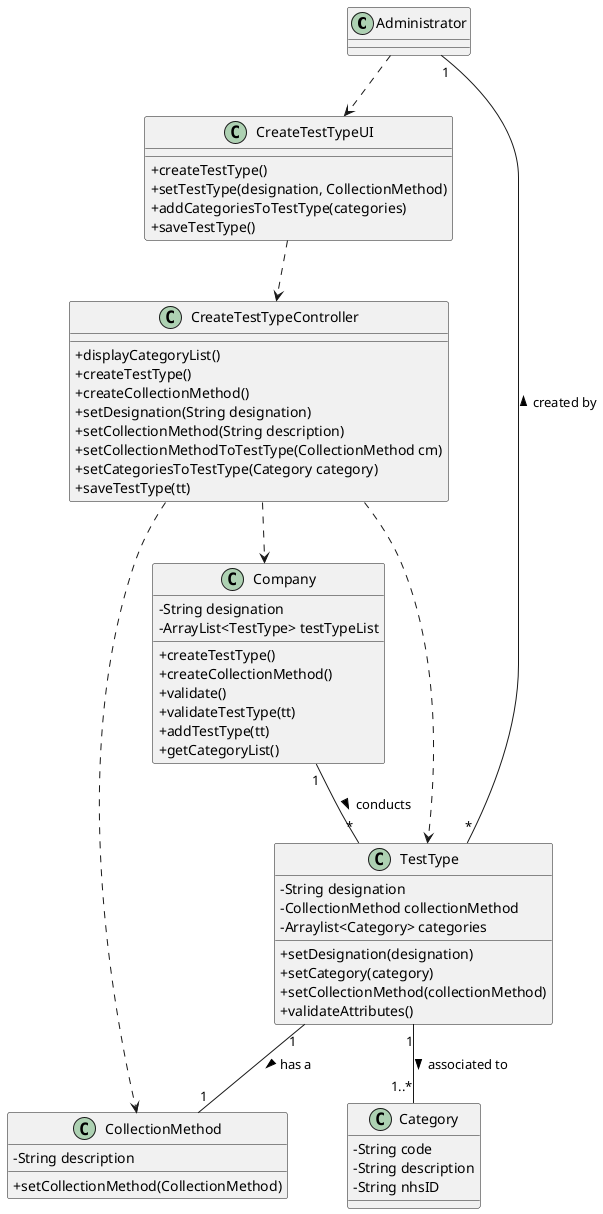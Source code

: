 @startuml

skinparam classAttributeIconSize 0

class Administrator
class CreateTestTypeUI {
+createTestType()
+setTestType(designation, CollectionMethod)
+addCategoriesToTestType(categories)
+saveTestType()
}
class CreateTestTypeController {
+displayCategoryList()
+createTestType()
+createCollectionMethod()
+setDesignation(String designation)
+setCollectionMethod(String description)
+setCollectionMethodToTestType(CollectionMethod cm)
+setCategoriesToTestType(Category category)
+saveTestType(tt)
}
class CollectionMethod {
-String description
+setCollectionMethod(CollectionMethod)
}
class TestType {
-String designation
-CollectionMethod collectionMethod
-Arraylist<Category> categories
+setDesignation(designation)
+setCategory(category)
+setCollectionMethod(collectionMethod)
+validateAttributes()
}
class Category {
-String code
-String description
-String nhsID
}
class Company {
-String designation
-ArrayList<TestType> testTypeList
+createTestType()
+createCollectionMethod()
+validate()
+validateTestType(tt)
+addTestType(tt)
+getCategoryList()
}

Administrator ..> CreateTestTypeUI
CreateTestTypeUI ..> CreateTestTypeController
TestType "*"-up-"1" Administrator : created by >
Category "1..*"-up-"1" TestType  : associated to <
TestType "1"--"1" CollectionMethod : has a  >
Company "1"-down-"*" TestType : conducts >
CreateTestTypeController ..> Company
CreateTestTypeController ..> TestType
CreateTestTypeController ..> CollectionMethod


@enduml